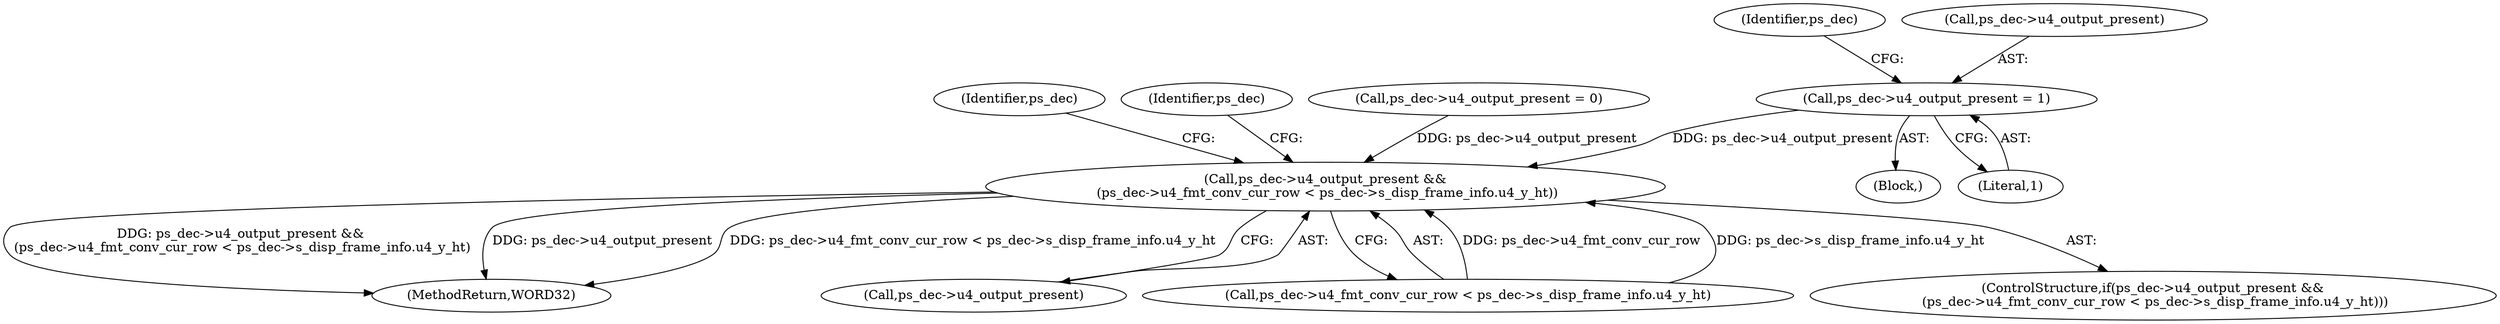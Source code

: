 digraph "0_Android_33ef7de9ddc8ea7eb9cbc440d1cf89957a0c267b@pointer" {
"1002064" [label="(Call,ps_dec->u4_output_present = 1)"];
"1002073" [label="(Call,ps_dec->u4_output_present &&\n (ps_dec->u4_fmt_conv_cur_row < ps_dec->s_disp_frame_info.u4_y_ht))"];
"1002189" [label="(MethodReturn,WORD32)"];
"1002074" [label="(Call,ps_dec->u4_output_present)"];
"1002077" [label="(Call,ps_dec->u4_fmt_conv_cur_row < ps_dec->s_disp_frame_info.u4_y_ht)"];
"1002089" [label="(Identifier,ps_dec)"];
"1002058" [label="(Block,)"];
"1002120" [label="(Identifier,ps_dec)"];
"1002064" [label="(Call,ps_dec->u4_output_present = 1)"];
"1000338" [label="(Call,ps_dec->u4_output_present = 0)"];
"1002068" [label="(Literal,1)"];
"1002073" [label="(Call,ps_dec->u4_output_present &&\n (ps_dec->u4_fmt_conv_cur_row < ps_dec->s_disp_frame_info.u4_y_ht))"];
"1002070" [label="(Identifier,ps_dec)"];
"1002065" [label="(Call,ps_dec->u4_output_present)"];
"1002072" [label="(ControlStructure,if(ps_dec->u4_output_present &&\n (ps_dec->u4_fmt_conv_cur_row < ps_dec->s_disp_frame_info.u4_y_ht)))"];
"1002064" -> "1002058"  [label="AST: "];
"1002064" -> "1002068"  [label="CFG: "];
"1002065" -> "1002064"  [label="AST: "];
"1002068" -> "1002064"  [label="AST: "];
"1002070" -> "1002064"  [label="CFG: "];
"1002064" -> "1002073"  [label="DDG: ps_dec->u4_output_present"];
"1002073" -> "1002072"  [label="AST: "];
"1002073" -> "1002074"  [label="CFG: "];
"1002073" -> "1002077"  [label="CFG: "];
"1002074" -> "1002073"  [label="AST: "];
"1002077" -> "1002073"  [label="AST: "];
"1002089" -> "1002073"  [label="CFG: "];
"1002120" -> "1002073"  [label="CFG: "];
"1002073" -> "1002189"  [label="DDG: ps_dec->u4_output_present &&\n (ps_dec->u4_fmt_conv_cur_row < ps_dec->s_disp_frame_info.u4_y_ht)"];
"1002073" -> "1002189"  [label="DDG: ps_dec->u4_output_present"];
"1002073" -> "1002189"  [label="DDG: ps_dec->u4_fmt_conv_cur_row < ps_dec->s_disp_frame_info.u4_y_ht"];
"1000338" -> "1002073"  [label="DDG: ps_dec->u4_output_present"];
"1002077" -> "1002073"  [label="DDG: ps_dec->u4_fmt_conv_cur_row"];
"1002077" -> "1002073"  [label="DDG: ps_dec->s_disp_frame_info.u4_y_ht"];
}
